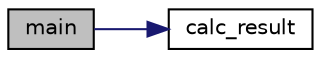 digraph "main"
{
 // LATEX_PDF_SIZE
  edge [fontname="Helvetica",fontsize="10",labelfontname="Helvetica",labelfontsize="10"];
  node [fontname="Helvetica",fontsize="10",shape=record];
  rankdir="LR";
  Node1 [label="main",height=0.2,width=0.4,color="black", fillcolor="grey75", style="filled", fontcolor="black",tooltip="Головна функція."];
  Node1 -> Node2 [color="midnightblue",fontsize="10",style="solid"];
  Node2 [label="calc_result",height=0.2,width=0.4,color="black", fillcolor="white", style="filled",URL="$main_8c.html#a6c0ce3059818e6073803bc7067e92fba",tooltip=" "];
}
